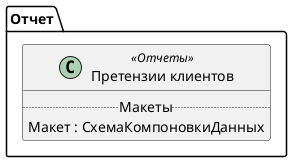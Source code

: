 ﻿@startuml АнализПретензийКлиентов
'!include templates.wsd
'..\include templates.wsd
class Отчет.АнализПретензийКлиентов as "Претензии клиентов" <<Отчеты>>
{
..Макеты..
Макет : СхемаКомпоновкиДанных
}
@enduml
